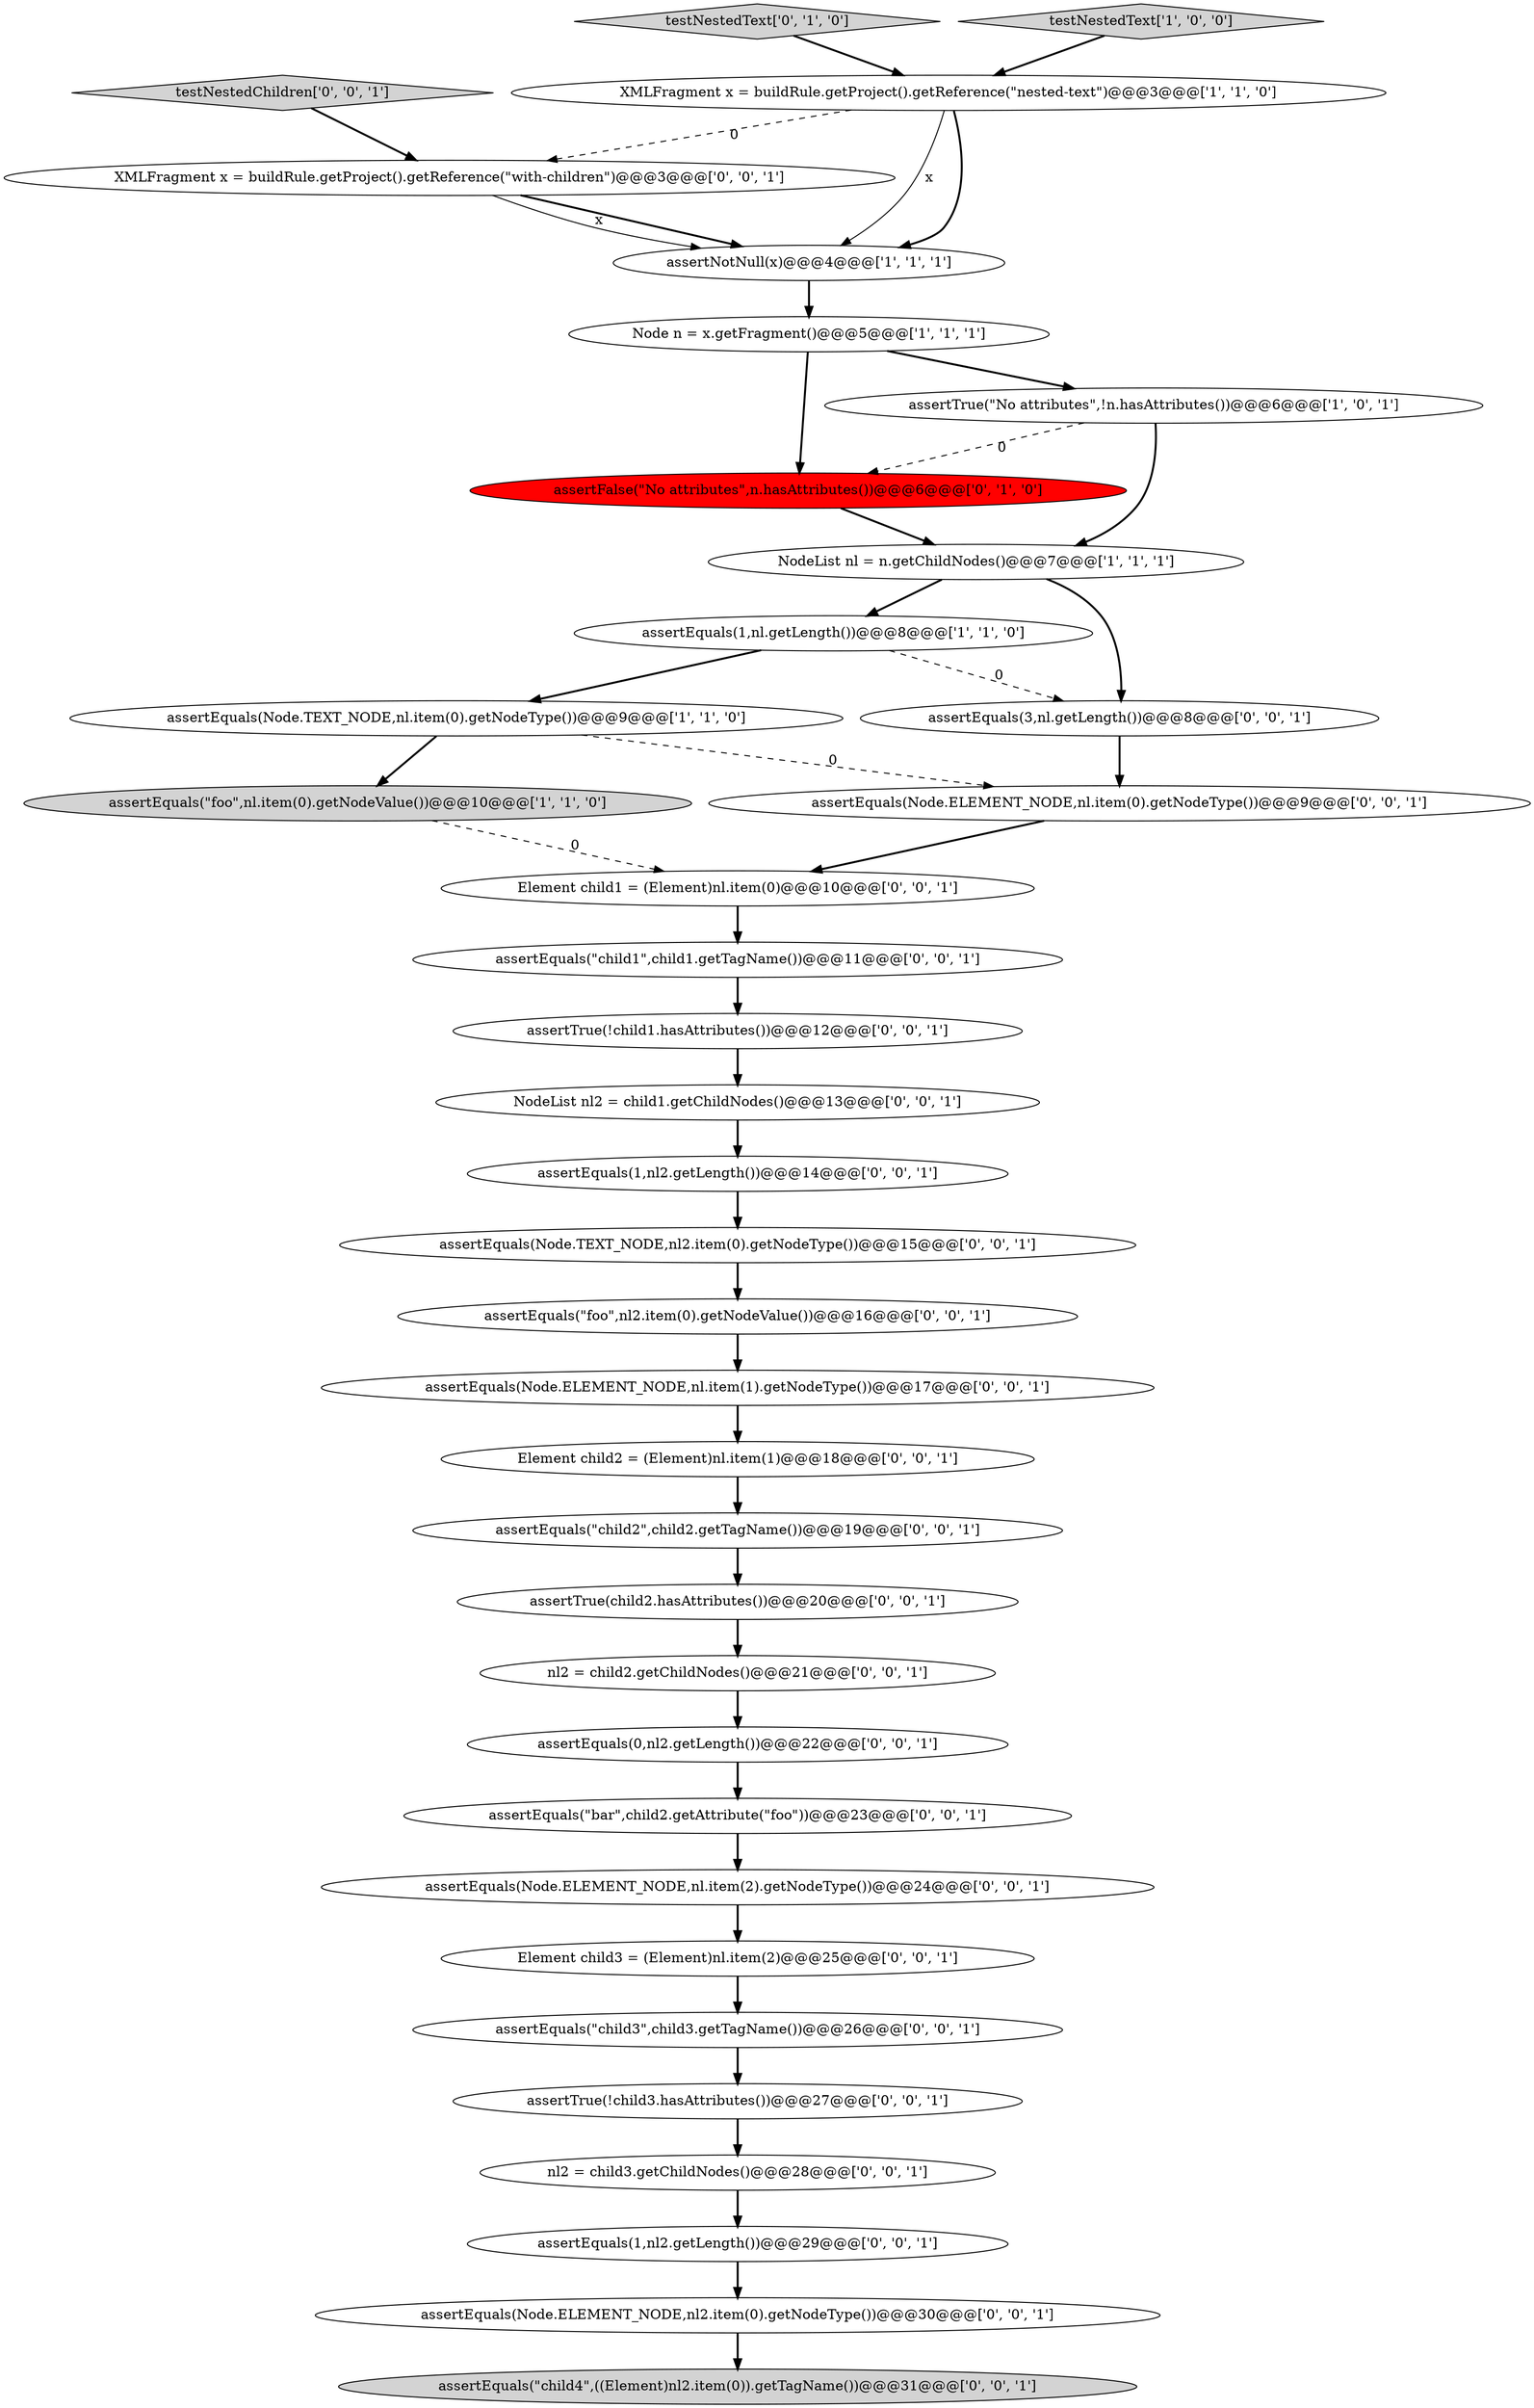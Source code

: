 digraph {
29 [style = filled, label = "testNestedChildren['0', '0', '1']", fillcolor = lightgray, shape = diamond image = "AAA0AAABBB3BBB"];
4 [style = filled, label = "assertNotNull(x)@@@4@@@['1', '1', '1']", fillcolor = white, shape = ellipse image = "AAA0AAABBB1BBB"];
27 [style = filled, label = "nl2 = child2.getChildNodes()@@@21@@@['0', '0', '1']", fillcolor = white, shape = ellipse image = "AAA0AAABBB3BBB"];
11 [style = filled, label = "assertEquals(Node.TEXT_NODE,nl2.item(0).getNodeType())@@@15@@@['0', '0', '1']", fillcolor = white, shape = ellipse image = "AAA0AAABBB3BBB"];
13 [style = filled, label = "assertEquals(Node.ELEMENT_NODE,nl.item(0).getNodeType())@@@9@@@['0', '0', '1']", fillcolor = white, shape = ellipse image = "AAA0AAABBB3BBB"];
10 [style = filled, label = "testNestedText['0', '1', '0']", fillcolor = lightgray, shape = diamond image = "AAA0AAABBB2BBB"];
2 [style = filled, label = "assertEquals(1,nl.getLength())@@@8@@@['1', '1', '0']", fillcolor = white, shape = ellipse image = "AAA0AAABBB1BBB"];
35 [style = filled, label = "XMLFragment x = buildRule.getProject().getReference(\"with-children\")@@@3@@@['0', '0', '1']", fillcolor = white, shape = ellipse image = "AAA0AAABBB3BBB"];
1 [style = filled, label = "NodeList nl = n.getChildNodes()@@@7@@@['1', '1', '1']", fillcolor = white, shape = ellipse image = "AAA0AAABBB1BBB"];
7 [style = filled, label = "assertEquals(Node.TEXT_NODE,nl.item(0).getNodeType())@@@9@@@['1', '1', '0']", fillcolor = white, shape = ellipse image = "AAA0AAABBB1BBB"];
17 [style = filled, label = "assertEquals(\"child1\",child1.getTagName())@@@11@@@['0', '0', '1']", fillcolor = white, shape = ellipse image = "AAA0AAABBB3BBB"];
9 [style = filled, label = "assertFalse(\"No attributes\",n.hasAttributes())@@@6@@@['0', '1', '0']", fillcolor = red, shape = ellipse image = "AAA1AAABBB2BBB"];
12 [style = filled, label = "assertEquals(Node.ELEMENT_NODE,nl2.item(0).getNodeType())@@@30@@@['0', '0', '1']", fillcolor = white, shape = ellipse image = "AAA0AAABBB3BBB"];
19 [style = filled, label = "assertEquals(1,nl2.getLength())@@@29@@@['0', '0', '1']", fillcolor = white, shape = ellipse image = "AAA0AAABBB3BBB"];
30 [style = filled, label = "assertEquals(0,nl2.getLength())@@@22@@@['0', '0', '1']", fillcolor = white, shape = ellipse image = "AAA0AAABBB3BBB"];
34 [style = filled, label = "NodeList nl2 = child1.getChildNodes()@@@13@@@['0', '0', '1']", fillcolor = white, shape = ellipse image = "AAA0AAABBB3BBB"];
26 [style = filled, label = "nl2 = child3.getChildNodes()@@@28@@@['0', '0', '1']", fillcolor = white, shape = ellipse image = "AAA0AAABBB3BBB"];
6 [style = filled, label = "assertEquals(\"foo\",nl.item(0).getNodeValue())@@@10@@@['1', '1', '0']", fillcolor = lightgray, shape = ellipse image = "AAA0AAABBB1BBB"];
5 [style = filled, label = "Node n = x.getFragment()@@@5@@@['1', '1', '1']", fillcolor = white, shape = ellipse image = "AAA0AAABBB1BBB"];
18 [style = filled, label = "assertEquals(\"child2\",child2.getTagName())@@@19@@@['0', '0', '1']", fillcolor = white, shape = ellipse image = "AAA0AAABBB3BBB"];
0 [style = filled, label = "assertTrue(\"No attributes\",!n.hasAttributes())@@@6@@@['1', '0', '1']", fillcolor = white, shape = ellipse image = "AAA0AAABBB1BBB"];
3 [style = filled, label = "XMLFragment x = buildRule.getProject().getReference(\"nested-text\")@@@3@@@['1', '1', '0']", fillcolor = white, shape = ellipse image = "AAA0AAABBB1BBB"];
14 [style = filled, label = "assertEquals(\"foo\",nl2.item(0).getNodeValue())@@@16@@@['0', '0', '1']", fillcolor = white, shape = ellipse image = "AAA0AAABBB3BBB"];
21 [style = filled, label = "assertEquals(3,nl.getLength())@@@8@@@['0', '0', '1']", fillcolor = white, shape = ellipse image = "AAA0AAABBB3BBB"];
32 [style = filled, label = "Element child3 = (Element)nl.item(2)@@@25@@@['0', '0', '1']", fillcolor = white, shape = ellipse image = "AAA0AAABBB3BBB"];
8 [style = filled, label = "testNestedText['1', '0', '0']", fillcolor = lightgray, shape = diamond image = "AAA0AAABBB1BBB"];
33 [style = filled, label = "assertEquals(Node.ELEMENT_NODE,nl.item(2).getNodeType())@@@24@@@['0', '0', '1']", fillcolor = white, shape = ellipse image = "AAA0AAABBB3BBB"];
36 [style = filled, label = "assertEquals(Node.ELEMENT_NODE,nl.item(1).getNodeType())@@@17@@@['0', '0', '1']", fillcolor = white, shape = ellipse image = "AAA0AAABBB3BBB"];
23 [style = filled, label = "Element child2 = (Element)nl.item(1)@@@18@@@['0', '0', '1']", fillcolor = white, shape = ellipse image = "AAA0AAABBB3BBB"];
24 [style = filled, label = "assertEquals(\"child4\",((Element)nl2.item(0)).getTagName())@@@31@@@['0', '0', '1']", fillcolor = lightgray, shape = ellipse image = "AAA0AAABBB3BBB"];
15 [style = filled, label = "assertTrue(child2.hasAttributes())@@@20@@@['0', '0', '1']", fillcolor = white, shape = ellipse image = "AAA0AAABBB3BBB"];
20 [style = filled, label = "Element child1 = (Element)nl.item(0)@@@10@@@['0', '0', '1']", fillcolor = white, shape = ellipse image = "AAA0AAABBB3BBB"];
28 [style = filled, label = "assertTrue(!child1.hasAttributes())@@@12@@@['0', '0', '1']", fillcolor = white, shape = ellipse image = "AAA0AAABBB3BBB"];
31 [style = filled, label = "assertEquals(\"child3\",child3.getTagName())@@@26@@@['0', '0', '1']", fillcolor = white, shape = ellipse image = "AAA0AAABBB3BBB"];
25 [style = filled, label = "assertTrue(!child3.hasAttributes())@@@27@@@['0', '0', '1']", fillcolor = white, shape = ellipse image = "AAA0AAABBB3BBB"];
16 [style = filled, label = "assertEquals(1,nl2.getLength())@@@14@@@['0', '0', '1']", fillcolor = white, shape = ellipse image = "AAA0AAABBB3BBB"];
22 [style = filled, label = "assertEquals(\"bar\",child2.getAttribute(\"foo\"))@@@23@@@['0', '0', '1']", fillcolor = white, shape = ellipse image = "AAA0AAABBB3BBB"];
22->33 [style = bold, label=""];
20->17 [style = bold, label=""];
30->22 [style = bold, label=""];
16->11 [style = bold, label=""];
31->25 [style = bold, label=""];
3->35 [style = dashed, label="0"];
5->9 [style = bold, label=""];
28->34 [style = bold, label=""];
19->12 [style = bold, label=""];
11->14 [style = bold, label=""];
6->20 [style = dashed, label="0"];
27->30 [style = bold, label=""];
8->3 [style = bold, label=""];
18->15 [style = bold, label=""];
10->3 [style = bold, label=""];
12->24 [style = bold, label=""];
26->19 [style = bold, label=""];
3->4 [style = bold, label=""];
3->4 [style = solid, label="x"];
35->4 [style = bold, label=""];
17->28 [style = bold, label=""];
36->23 [style = bold, label=""];
5->0 [style = bold, label=""];
2->21 [style = dashed, label="0"];
1->21 [style = bold, label=""];
0->1 [style = bold, label=""];
34->16 [style = bold, label=""];
7->6 [style = bold, label=""];
25->26 [style = bold, label=""];
7->13 [style = dashed, label="0"];
33->32 [style = bold, label=""];
1->2 [style = bold, label=""];
29->35 [style = bold, label=""];
2->7 [style = bold, label=""];
0->9 [style = dashed, label="0"];
35->4 [style = solid, label="x"];
9->1 [style = bold, label=""];
15->27 [style = bold, label=""];
4->5 [style = bold, label=""];
23->18 [style = bold, label=""];
32->31 [style = bold, label=""];
21->13 [style = bold, label=""];
13->20 [style = bold, label=""];
14->36 [style = bold, label=""];
}
